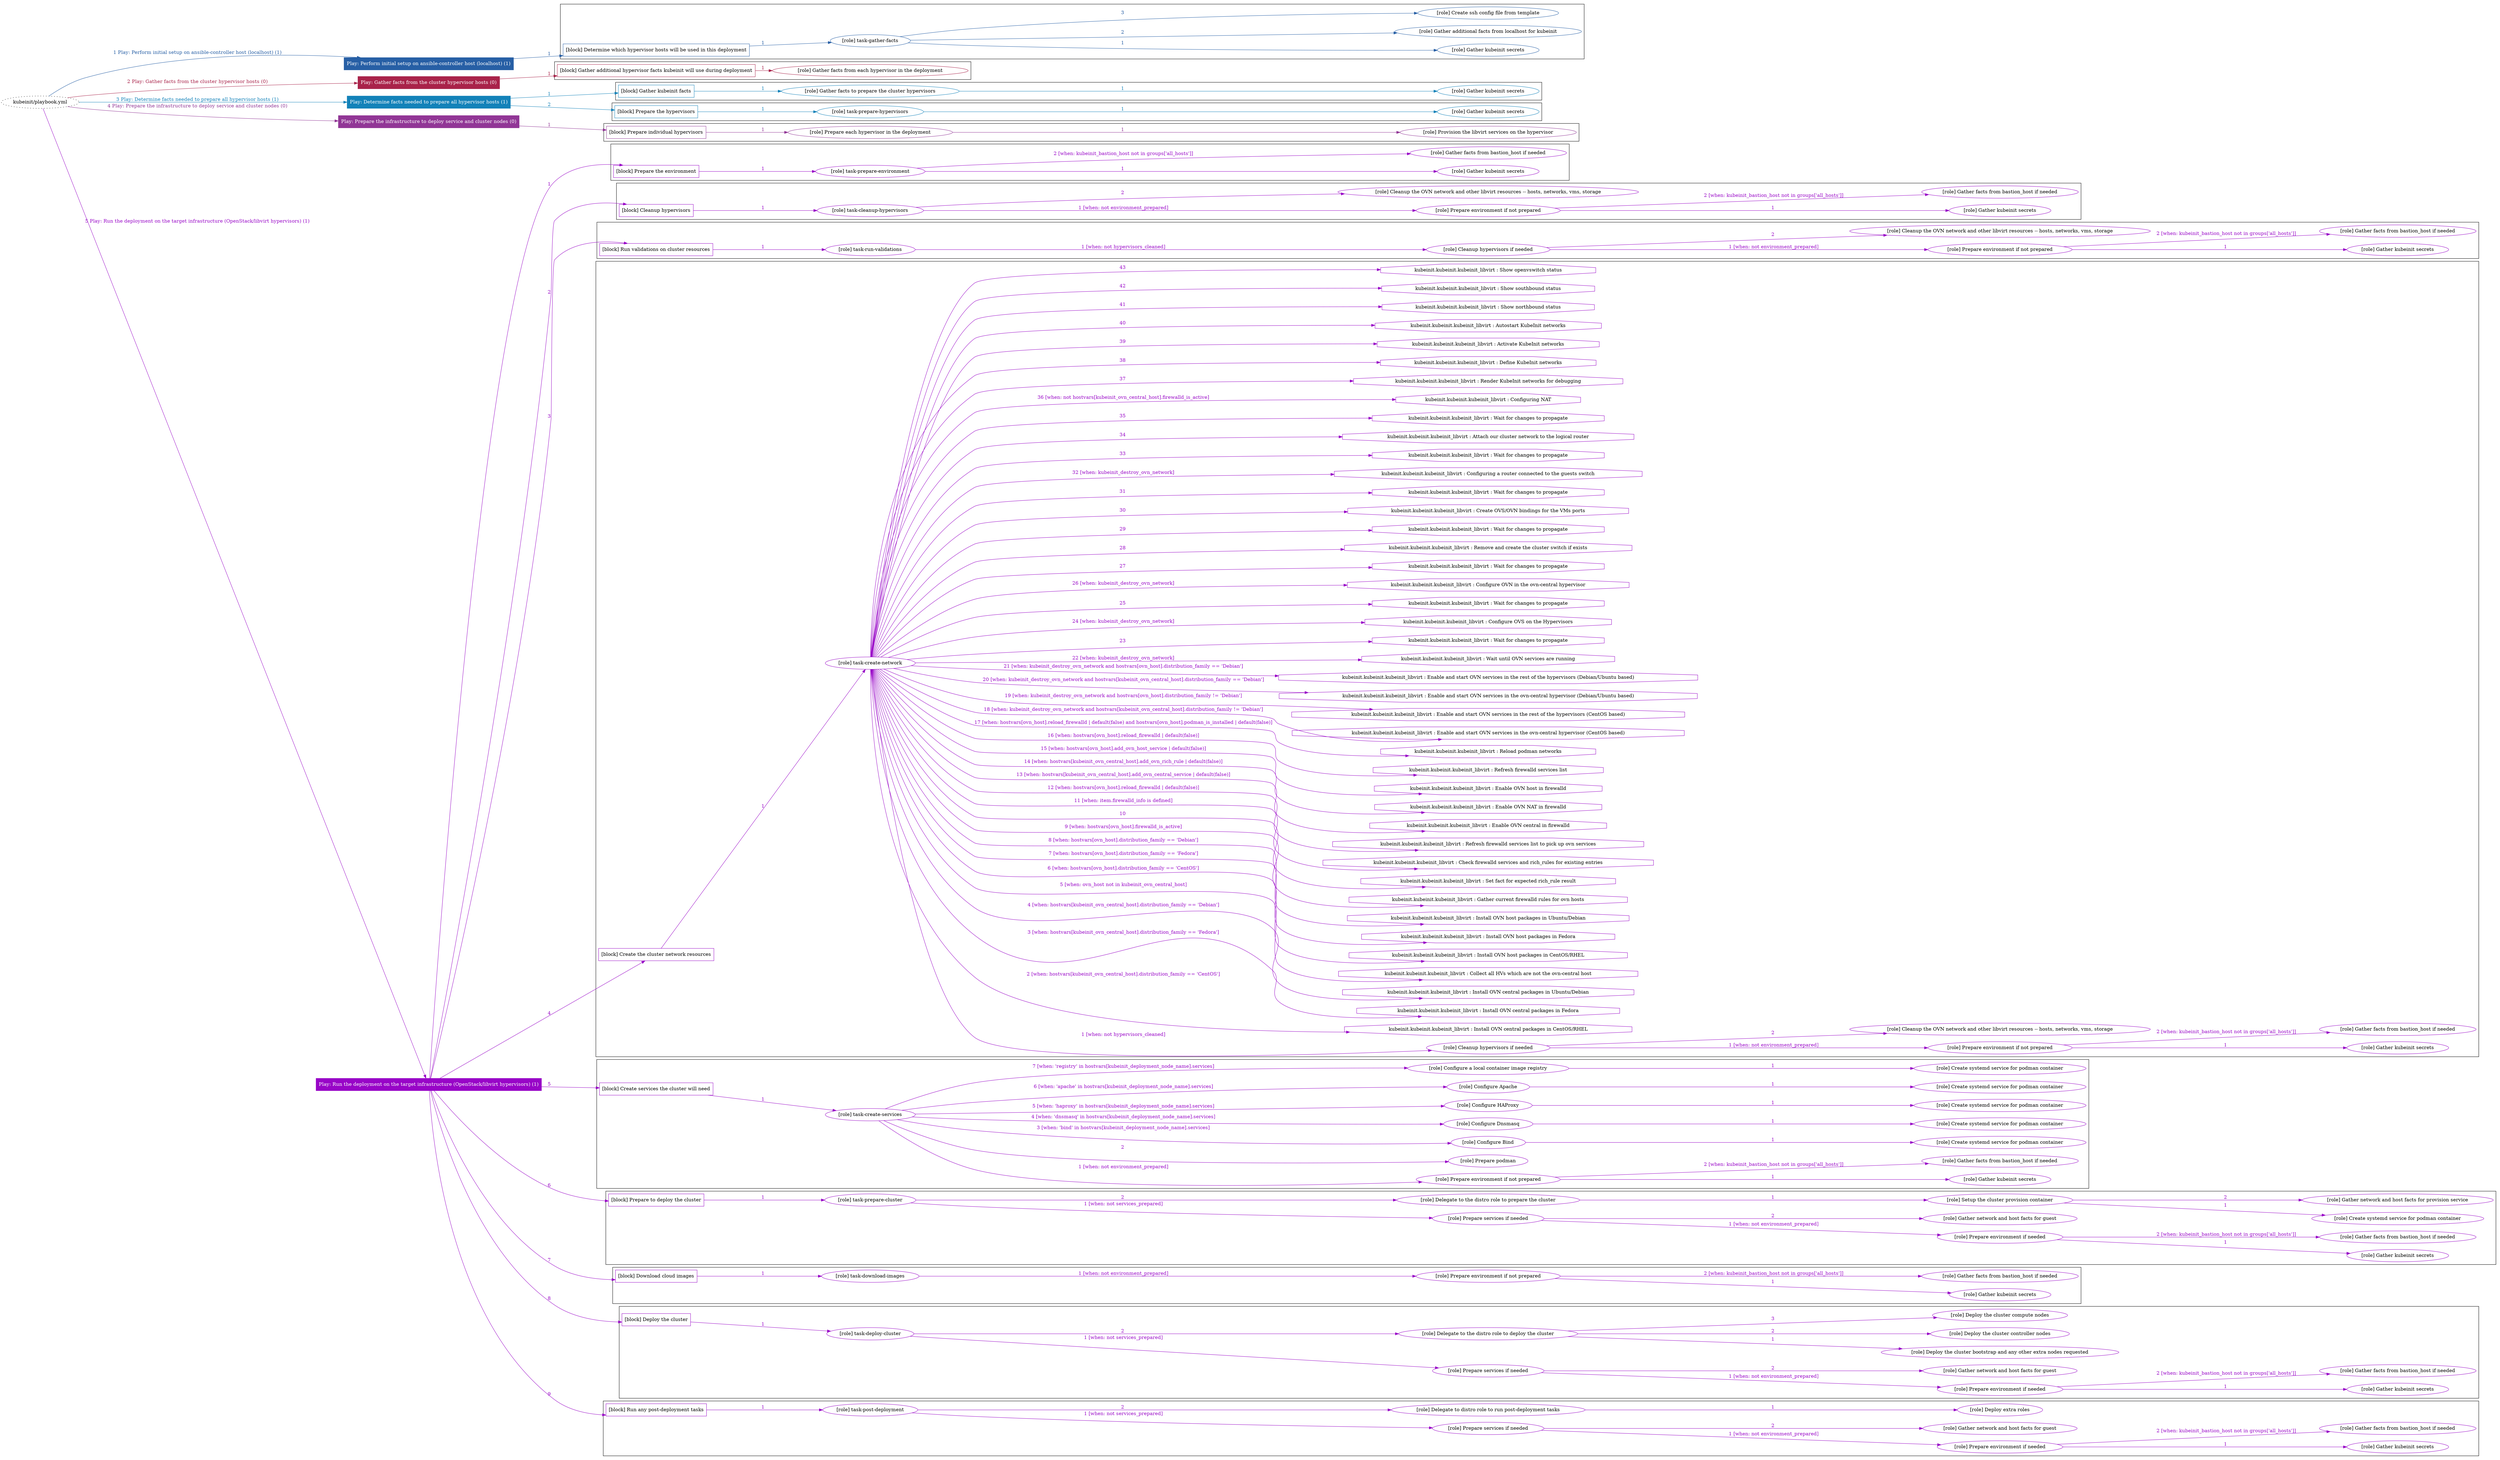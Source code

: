 digraph {
	graph [concentrate=true ordering=in rankdir=LR ratio=fill]
	edge [esep=5 sep=10]
	"kubeinit/playbook.yml" [URL="/home/runner/work/kubeinit/kubeinit/kubeinit/playbook.yml" id=playbook_40115213 style=dotted]
	"kubeinit/playbook.yml" -> play_75240184 [label="1 Play: Perform initial setup on ansible-controller host (localhost) (1)" color="#275fa5" fontcolor="#275fa5" id=edge_play_75240184 labeltooltip="1 Play: Perform initial setup on ansible-controller host (localhost) (1)" tooltip="1 Play: Perform initial setup on ansible-controller host (localhost) (1)"]
	subgraph "Play: Perform initial setup on ansible-controller host (localhost) (1)" {
		play_75240184 [label="Play: Perform initial setup on ansible-controller host (localhost) (1)" URL="/home/runner/work/kubeinit/kubeinit/kubeinit/playbook.yml" color="#275fa5" fontcolor="#ffffff" id=play_75240184 shape=box style=filled tooltip=localhost]
		play_75240184 -> block_ea023b5f [label=1 color="#275fa5" fontcolor="#275fa5" id=edge_block_ea023b5f labeltooltip=1 tooltip=1]
		subgraph cluster_block_ea023b5f {
			block_ea023b5f [label="[block] Determine which hypervisor hosts will be used in this deployment" URL="/home/runner/work/kubeinit/kubeinit/kubeinit/playbook.yml" color="#275fa5" id=block_ea023b5f labeltooltip="Determine which hypervisor hosts will be used in this deployment" shape=box tooltip="Determine which hypervisor hosts will be used in this deployment"]
			block_ea023b5f -> role_555c7aea [label="1 " color="#275fa5" fontcolor="#275fa5" id=edge_role_555c7aea labeltooltip="1 " tooltip="1 "]
			subgraph "task-gather-facts" {
				role_555c7aea [label="[role] task-gather-facts" URL="/home/runner/work/kubeinit/kubeinit/kubeinit/playbook.yml" color="#275fa5" id=role_555c7aea tooltip="task-gather-facts"]
				role_555c7aea -> role_9b476492 [label="1 " color="#275fa5" fontcolor="#275fa5" id=edge_role_9b476492 labeltooltip="1 " tooltip="1 "]
				subgraph "Gather kubeinit secrets" {
					role_9b476492 [label="[role] Gather kubeinit secrets" URL="/home/runner/.ansible/collections/ansible_collections/kubeinit/kubeinit/roles/kubeinit_prepare/tasks/build_hypervisors_group.yml" color="#275fa5" id=role_9b476492 tooltip="Gather kubeinit secrets"]
				}
				role_555c7aea -> role_dbcb9bc1 [label="2 " color="#275fa5" fontcolor="#275fa5" id=edge_role_dbcb9bc1 labeltooltip="2 " tooltip="2 "]
				subgraph "Gather additional facts from localhost for kubeinit" {
					role_dbcb9bc1 [label="[role] Gather additional facts from localhost for kubeinit" URL="/home/runner/.ansible/collections/ansible_collections/kubeinit/kubeinit/roles/kubeinit_prepare/tasks/build_hypervisors_group.yml" color="#275fa5" id=role_dbcb9bc1 tooltip="Gather additional facts from localhost for kubeinit"]
				}
				role_555c7aea -> role_4ff17886 [label="3 " color="#275fa5" fontcolor="#275fa5" id=edge_role_4ff17886 labeltooltip="3 " tooltip="3 "]
				subgraph "Create ssh config file from template" {
					role_4ff17886 [label="[role] Create ssh config file from template" URL="/home/runner/.ansible/collections/ansible_collections/kubeinit/kubeinit/roles/kubeinit_prepare/tasks/build_hypervisors_group.yml" color="#275fa5" id=role_4ff17886 tooltip="Create ssh config file from template"]
				}
			}
		}
	}
	"kubeinit/playbook.yml" -> play_e459a58f [label="2 Play: Gather facts from the cluster hypervisor hosts (0)" color="#a9234a" fontcolor="#a9234a" id=edge_play_e459a58f labeltooltip="2 Play: Gather facts from the cluster hypervisor hosts (0)" tooltip="2 Play: Gather facts from the cluster hypervisor hosts (0)"]
	subgraph "Play: Gather facts from the cluster hypervisor hosts (0)" {
		play_e459a58f [label="Play: Gather facts from the cluster hypervisor hosts (0)" URL="/home/runner/work/kubeinit/kubeinit/kubeinit/playbook.yml" color="#a9234a" fontcolor="#ffffff" id=play_e459a58f shape=box style=filled tooltip="Play: Gather facts from the cluster hypervisor hosts (0)"]
		play_e459a58f -> block_45ed3517 [label=1 color="#a9234a" fontcolor="#a9234a" id=edge_block_45ed3517 labeltooltip=1 tooltip=1]
		subgraph cluster_block_45ed3517 {
			block_45ed3517 [label="[block] Gather additional hypervisor facts kubeinit will use during deployment" URL="/home/runner/work/kubeinit/kubeinit/kubeinit/playbook.yml" color="#a9234a" id=block_45ed3517 labeltooltip="Gather additional hypervisor facts kubeinit will use during deployment" shape=box tooltip="Gather additional hypervisor facts kubeinit will use during deployment"]
			block_45ed3517 -> role_67c3e11a [label="1 " color="#a9234a" fontcolor="#a9234a" id=edge_role_67c3e11a labeltooltip="1 " tooltip="1 "]
			subgraph "Gather facts from each hypervisor in the deployment" {
				role_67c3e11a [label="[role] Gather facts from each hypervisor in the deployment" URL="/home/runner/work/kubeinit/kubeinit/kubeinit/playbook.yml" color="#a9234a" id=role_67c3e11a tooltip="Gather facts from each hypervisor in the deployment"]
			}
		}
	}
	"kubeinit/playbook.yml" -> play_4526c718 [label="3 Play: Determine facts needed to prepare all hypervisor hosts (1)" color="#1382b9" fontcolor="#1382b9" id=edge_play_4526c718 labeltooltip="3 Play: Determine facts needed to prepare all hypervisor hosts (1)" tooltip="3 Play: Determine facts needed to prepare all hypervisor hosts (1)"]
	subgraph "Play: Determine facts needed to prepare all hypervisor hosts (1)" {
		play_4526c718 [label="Play: Determine facts needed to prepare all hypervisor hosts (1)" URL="/home/runner/work/kubeinit/kubeinit/kubeinit/playbook.yml" color="#1382b9" fontcolor="#ffffff" id=play_4526c718 shape=box style=filled tooltip=localhost]
		play_4526c718 -> block_0da61b6c [label=1 color="#1382b9" fontcolor="#1382b9" id=edge_block_0da61b6c labeltooltip=1 tooltip=1]
		subgraph cluster_block_0da61b6c {
			block_0da61b6c [label="[block] Gather kubeinit facts" URL="/home/runner/work/kubeinit/kubeinit/kubeinit/playbook.yml" color="#1382b9" id=block_0da61b6c labeltooltip="Gather kubeinit facts" shape=box tooltip="Gather kubeinit facts"]
			block_0da61b6c -> role_772c5629 [label="1 " color="#1382b9" fontcolor="#1382b9" id=edge_role_772c5629 labeltooltip="1 " tooltip="1 "]
			subgraph "Gather facts to prepare the cluster hypervisors" {
				role_772c5629 [label="[role] Gather facts to prepare the cluster hypervisors" URL="/home/runner/work/kubeinit/kubeinit/kubeinit/playbook.yml" color="#1382b9" id=role_772c5629 tooltip="Gather facts to prepare the cluster hypervisors"]
				role_772c5629 -> role_50585668 [label="1 " color="#1382b9" fontcolor="#1382b9" id=edge_role_50585668 labeltooltip="1 " tooltip="1 "]
				subgraph "Gather kubeinit secrets" {
					role_50585668 [label="[role] Gather kubeinit secrets" URL="/home/runner/.ansible/collections/ansible_collections/kubeinit/kubeinit/roles/kubeinit_prepare/tasks/gather_kubeinit_facts.yml" color="#1382b9" id=role_50585668 tooltip="Gather kubeinit secrets"]
				}
			}
		}
		play_4526c718 -> block_24974ef9 [label=2 color="#1382b9" fontcolor="#1382b9" id=edge_block_24974ef9 labeltooltip=2 tooltip=2]
		subgraph cluster_block_24974ef9 {
			block_24974ef9 [label="[block] Prepare the hypervisors" URL="/home/runner/work/kubeinit/kubeinit/kubeinit/playbook.yml" color="#1382b9" id=block_24974ef9 labeltooltip="Prepare the hypervisors" shape=box tooltip="Prepare the hypervisors"]
			block_24974ef9 -> role_07be5a51 [label="1 " color="#1382b9" fontcolor="#1382b9" id=edge_role_07be5a51 labeltooltip="1 " tooltip="1 "]
			subgraph "task-prepare-hypervisors" {
				role_07be5a51 [label="[role] task-prepare-hypervisors" URL="/home/runner/work/kubeinit/kubeinit/kubeinit/playbook.yml" color="#1382b9" id=role_07be5a51 tooltip="task-prepare-hypervisors"]
				role_07be5a51 -> role_49bb7653 [label="1 " color="#1382b9" fontcolor="#1382b9" id=edge_role_49bb7653 labeltooltip="1 " tooltip="1 "]
				subgraph "Gather kubeinit secrets" {
					role_49bb7653 [label="[role] Gather kubeinit secrets" URL="/home/runner/.ansible/collections/ansible_collections/kubeinit/kubeinit/roles/kubeinit_prepare/tasks/gather_kubeinit_facts.yml" color="#1382b9" id=role_49bb7653 tooltip="Gather kubeinit secrets"]
				}
			}
		}
	}
	"kubeinit/playbook.yml" -> play_1a322899 [label="4 Play: Prepare the infrastructure to deploy service and cluster nodes (0)" color="#913696" fontcolor="#913696" id=edge_play_1a322899 labeltooltip="4 Play: Prepare the infrastructure to deploy service and cluster nodes (0)" tooltip="4 Play: Prepare the infrastructure to deploy service and cluster nodes (0)"]
	subgraph "Play: Prepare the infrastructure to deploy service and cluster nodes (0)" {
		play_1a322899 [label="Play: Prepare the infrastructure to deploy service and cluster nodes (0)" URL="/home/runner/work/kubeinit/kubeinit/kubeinit/playbook.yml" color="#913696" fontcolor="#ffffff" id=play_1a322899 shape=box style=filled tooltip="Play: Prepare the infrastructure to deploy service and cluster nodes (0)"]
		play_1a322899 -> block_fadb5735 [label=1 color="#913696" fontcolor="#913696" id=edge_block_fadb5735 labeltooltip=1 tooltip=1]
		subgraph cluster_block_fadb5735 {
			block_fadb5735 [label="[block] Prepare individual hypervisors" URL="/home/runner/work/kubeinit/kubeinit/kubeinit/playbook.yml" color="#913696" id=block_fadb5735 labeltooltip="Prepare individual hypervisors" shape=box tooltip="Prepare individual hypervisors"]
			block_fadb5735 -> role_81688c61 [label="1 " color="#913696" fontcolor="#913696" id=edge_role_81688c61 labeltooltip="1 " tooltip="1 "]
			subgraph "Prepare each hypervisor in the deployment" {
				role_81688c61 [label="[role] Prepare each hypervisor in the deployment" URL="/home/runner/work/kubeinit/kubeinit/kubeinit/playbook.yml" color="#913696" id=role_81688c61 tooltip="Prepare each hypervisor in the deployment"]
				role_81688c61 -> role_9e811ab5 [label="1 " color="#913696" fontcolor="#913696" id=edge_role_9e811ab5 labeltooltip="1 " tooltip="1 "]
				subgraph "Provision the libvirt services on the hypervisor" {
					role_9e811ab5 [label="[role] Provision the libvirt services on the hypervisor" URL="/home/runner/.ansible/collections/ansible_collections/kubeinit/kubeinit/roles/kubeinit_prepare/tasks/prepare_hypervisor.yml" color="#913696" id=role_9e811ab5 tooltip="Provision the libvirt services on the hypervisor"]
				}
			}
		}
	}
	"kubeinit/playbook.yml" -> play_aeb8038a [label="5 Play: Run the deployment on the target infrastructure (OpenStack/libvirt hypervisors) (1)" color="#9805c7" fontcolor="#9805c7" id=edge_play_aeb8038a labeltooltip="5 Play: Run the deployment on the target infrastructure (OpenStack/libvirt hypervisors) (1)" tooltip="5 Play: Run the deployment on the target infrastructure (OpenStack/libvirt hypervisors) (1)"]
	subgraph "Play: Run the deployment on the target infrastructure (OpenStack/libvirt hypervisors) (1)" {
		play_aeb8038a [label="Play: Run the deployment on the target infrastructure (OpenStack/libvirt hypervisors) (1)" URL="/home/runner/work/kubeinit/kubeinit/kubeinit/playbook.yml" color="#9805c7" fontcolor="#ffffff" id=play_aeb8038a shape=box style=filled tooltip=localhost]
		play_aeb8038a -> block_10c852be [label=1 color="#9805c7" fontcolor="#9805c7" id=edge_block_10c852be labeltooltip=1 tooltip=1]
		subgraph cluster_block_10c852be {
			block_10c852be [label="[block] Prepare the environment" URL="/home/runner/work/kubeinit/kubeinit/kubeinit/playbook.yml" color="#9805c7" id=block_10c852be labeltooltip="Prepare the environment" shape=box tooltip="Prepare the environment"]
			block_10c852be -> role_e8235aba [label="1 " color="#9805c7" fontcolor="#9805c7" id=edge_role_e8235aba labeltooltip="1 " tooltip="1 "]
			subgraph "task-prepare-environment" {
				role_e8235aba [label="[role] task-prepare-environment" URL="/home/runner/work/kubeinit/kubeinit/kubeinit/playbook.yml" color="#9805c7" id=role_e8235aba tooltip="task-prepare-environment"]
				role_e8235aba -> role_140ea341 [label="1 " color="#9805c7" fontcolor="#9805c7" id=edge_role_140ea341 labeltooltip="1 " tooltip="1 "]
				subgraph "Gather kubeinit secrets" {
					role_140ea341 [label="[role] Gather kubeinit secrets" URL="/home/runner/.ansible/collections/ansible_collections/kubeinit/kubeinit/roles/kubeinit_prepare/tasks/gather_kubeinit_facts.yml" color="#9805c7" id=role_140ea341 tooltip="Gather kubeinit secrets"]
				}
				role_e8235aba -> role_8b8f1e9d [label="2 [when: kubeinit_bastion_host not in groups['all_hosts']]" color="#9805c7" fontcolor="#9805c7" id=edge_role_8b8f1e9d labeltooltip="2 [when: kubeinit_bastion_host not in groups['all_hosts']]" tooltip="2 [when: kubeinit_bastion_host not in groups['all_hosts']]"]
				subgraph "Gather facts from bastion_host if needed" {
					role_8b8f1e9d [label="[role] Gather facts from bastion_host if needed" URL="/home/runner/.ansible/collections/ansible_collections/kubeinit/kubeinit/roles/kubeinit_prepare/tasks/main.yml" color="#9805c7" id=role_8b8f1e9d tooltip="Gather facts from bastion_host if needed"]
				}
			}
		}
		play_aeb8038a -> block_5e2dc270 [label=2 color="#9805c7" fontcolor="#9805c7" id=edge_block_5e2dc270 labeltooltip=2 tooltip=2]
		subgraph cluster_block_5e2dc270 {
			block_5e2dc270 [label="[block] Cleanup hypervisors" URL="/home/runner/work/kubeinit/kubeinit/kubeinit/playbook.yml" color="#9805c7" id=block_5e2dc270 labeltooltip="Cleanup hypervisors" shape=box tooltip="Cleanup hypervisors"]
			block_5e2dc270 -> role_79c537cf [label="1 " color="#9805c7" fontcolor="#9805c7" id=edge_role_79c537cf labeltooltip="1 " tooltip="1 "]
			subgraph "task-cleanup-hypervisors" {
				role_79c537cf [label="[role] task-cleanup-hypervisors" URL="/home/runner/work/kubeinit/kubeinit/kubeinit/playbook.yml" color="#9805c7" id=role_79c537cf tooltip="task-cleanup-hypervisors"]
				role_79c537cf -> role_bf7d223c [label="1 [when: not environment_prepared]" color="#9805c7" fontcolor="#9805c7" id=edge_role_bf7d223c labeltooltip="1 [when: not environment_prepared]" tooltip="1 [when: not environment_prepared]"]
				subgraph "Prepare environment if not prepared" {
					role_bf7d223c [label="[role] Prepare environment if not prepared" URL="/home/runner/.ansible/collections/ansible_collections/kubeinit/kubeinit/roles/kubeinit_libvirt/tasks/cleanup_hypervisors.yml" color="#9805c7" id=role_bf7d223c tooltip="Prepare environment if not prepared"]
					role_bf7d223c -> role_aa20d451 [label="1 " color="#9805c7" fontcolor="#9805c7" id=edge_role_aa20d451 labeltooltip="1 " tooltip="1 "]
					subgraph "Gather kubeinit secrets" {
						role_aa20d451 [label="[role] Gather kubeinit secrets" URL="/home/runner/.ansible/collections/ansible_collections/kubeinit/kubeinit/roles/kubeinit_prepare/tasks/gather_kubeinit_facts.yml" color="#9805c7" id=role_aa20d451 tooltip="Gather kubeinit secrets"]
					}
					role_bf7d223c -> role_f10e818d [label="2 [when: kubeinit_bastion_host not in groups['all_hosts']]" color="#9805c7" fontcolor="#9805c7" id=edge_role_f10e818d labeltooltip="2 [when: kubeinit_bastion_host not in groups['all_hosts']]" tooltip="2 [when: kubeinit_bastion_host not in groups['all_hosts']]"]
					subgraph "Gather facts from bastion_host if needed" {
						role_f10e818d [label="[role] Gather facts from bastion_host if needed" URL="/home/runner/.ansible/collections/ansible_collections/kubeinit/kubeinit/roles/kubeinit_prepare/tasks/main.yml" color="#9805c7" id=role_f10e818d tooltip="Gather facts from bastion_host if needed"]
					}
				}
				role_79c537cf -> role_13665f8d [label="2 " color="#9805c7" fontcolor="#9805c7" id=edge_role_13665f8d labeltooltip="2 " tooltip="2 "]
				subgraph "Cleanup the OVN network and other libvirt resources -- hosts, networks, vms, storage" {
					role_13665f8d [label="[role] Cleanup the OVN network and other libvirt resources -- hosts, networks, vms, storage" URL="/home/runner/.ansible/collections/ansible_collections/kubeinit/kubeinit/roles/kubeinit_libvirt/tasks/cleanup_hypervisors.yml" color="#9805c7" id=role_13665f8d tooltip="Cleanup the OVN network and other libvirt resources -- hosts, networks, vms, storage"]
				}
			}
		}
		play_aeb8038a -> block_c1ff0ac0 [label=3 color="#9805c7" fontcolor="#9805c7" id=edge_block_c1ff0ac0 labeltooltip=3 tooltip=3]
		subgraph cluster_block_c1ff0ac0 {
			block_c1ff0ac0 [label="[block] Run validations on cluster resources" URL="/home/runner/work/kubeinit/kubeinit/kubeinit/playbook.yml" color="#9805c7" id=block_c1ff0ac0 labeltooltip="Run validations on cluster resources" shape=box tooltip="Run validations on cluster resources"]
			block_c1ff0ac0 -> role_174761d0 [label="1 " color="#9805c7" fontcolor="#9805c7" id=edge_role_174761d0 labeltooltip="1 " tooltip="1 "]
			subgraph "task-run-validations" {
				role_174761d0 [label="[role] task-run-validations" URL="/home/runner/work/kubeinit/kubeinit/kubeinit/playbook.yml" color="#9805c7" id=role_174761d0 tooltip="task-run-validations"]
				role_174761d0 -> role_ef9505d2 [label="1 [when: not hypervisors_cleaned]" color="#9805c7" fontcolor="#9805c7" id=edge_role_ef9505d2 labeltooltip="1 [when: not hypervisors_cleaned]" tooltip="1 [when: not hypervisors_cleaned]"]
				subgraph "Cleanup hypervisors if needed" {
					role_ef9505d2 [label="[role] Cleanup hypervisors if needed" URL="/home/runner/.ansible/collections/ansible_collections/kubeinit/kubeinit/roles/kubeinit_validations/tasks/main.yml" color="#9805c7" id=role_ef9505d2 tooltip="Cleanup hypervisors if needed"]
					role_ef9505d2 -> role_2b2a2e89 [label="1 [when: not environment_prepared]" color="#9805c7" fontcolor="#9805c7" id=edge_role_2b2a2e89 labeltooltip="1 [when: not environment_prepared]" tooltip="1 [when: not environment_prepared]"]
					subgraph "Prepare environment if not prepared" {
						role_2b2a2e89 [label="[role] Prepare environment if not prepared" URL="/home/runner/.ansible/collections/ansible_collections/kubeinit/kubeinit/roles/kubeinit_libvirt/tasks/cleanup_hypervisors.yml" color="#9805c7" id=role_2b2a2e89 tooltip="Prepare environment if not prepared"]
						role_2b2a2e89 -> role_13e67102 [label="1 " color="#9805c7" fontcolor="#9805c7" id=edge_role_13e67102 labeltooltip="1 " tooltip="1 "]
						subgraph "Gather kubeinit secrets" {
							role_13e67102 [label="[role] Gather kubeinit secrets" URL="/home/runner/.ansible/collections/ansible_collections/kubeinit/kubeinit/roles/kubeinit_prepare/tasks/gather_kubeinit_facts.yml" color="#9805c7" id=role_13e67102 tooltip="Gather kubeinit secrets"]
						}
						role_2b2a2e89 -> role_b099b6ff [label="2 [when: kubeinit_bastion_host not in groups['all_hosts']]" color="#9805c7" fontcolor="#9805c7" id=edge_role_b099b6ff labeltooltip="2 [when: kubeinit_bastion_host not in groups['all_hosts']]" tooltip="2 [when: kubeinit_bastion_host not in groups['all_hosts']]"]
						subgraph "Gather facts from bastion_host if needed" {
							role_b099b6ff [label="[role] Gather facts from bastion_host if needed" URL="/home/runner/.ansible/collections/ansible_collections/kubeinit/kubeinit/roles/kubeinit_prepare/tasks/main.yml" color="#9805c7" id=role_b099b6ff tooltip="Gather facts from bastion_host if needed"]
						}
					}
					role_ef9505d2 -> role_9d994d5c [label="2 " color="#9805c7" fontcolor="#9805c7" id=edge_role_9d994d5c labeltooltip="2 " tooltip="2 "]
					subgraph "Cleanup the OVN network and other libvirt resources -- hosts, networks, vms, storage" {
						role_9d994d5c [label="[role] Cleanup the OVN network and other libvirt resources -- hosts, networks, vms, storage" URL="/home/runner/.ansible/collections/ansible_collections/kubeinit/kubeinit/roles/kubeinit_libvirt/tasks/cleanup_hypervisors.yml" color="#9805c7" id=role_9d994d5c tooltip="Cleanup the OVN network and other libvirt resources -- hosts, networks, vms, storage"]
					}
				}
			}
		}
		play_aeb8038a -> block_8181e9a9 [label=4 color="#9805c7" fontcolor="#9805c7" id=edge_block_8181e9a9 labeltooltip=4 tooltip=4]
		subgraph cluster_block_8181e9a9 {
			block_8181e9a9 [label="[block] Create the cluster network resources" URL="/home/runner/work/kubeinit/kubeinit/kubeinit/playbook.yml" color="#9805c7" id=block_8181e9a9 labeltooltip="Create the cluster network resources" shape=box tooltip="Create the cluster network resources"]
			block_8181e9a9 -> role_016432a4 [label="1 " color="#9805c7" fontcolor="#9805c7" id=edge_role_016432a4 labeltooltip="1 " tooltip="1 "]
			subgraph "task-create-network" {
				role_016432a4 [label="[role] task-create-network" URL="/home/runner/work/kubeinit/kubeinit/kubeinit/playbook.yml" color="#9805c7" id=role_016432a4 tooltip="task-create-network"]
				role_016432a4 -> role_8e5ba248 [label="1 [when: not hypervisors_cleaned]" color="#9805c7" fontcolor="#9805c7" id=edge_role_8e5ba248 labeltooltip="1 [when: not hypervisors_cleaned]" tooltip="1 [when: not hypervisors_cleaned]"]
				subgraph "Cleanup hypervisors if needed" {
					role_8e5ba248 [label="[role] Cleanup hypervisors if needed" URL="/home/runner/.ansible/collections/ansible_collections/kubeinit/kubeinit/roles/kubeinit_libvirt/tasks/create_network.yml" color="#9805c7" id=role_8e5ba248 tooltip="Cleanup hypervisors if needed"]
					role_8e5ba248 -> role_6b749c18 [label="1 [when: not environment_prepared]" color="#9805c7" fontcolor="#9805c7" id=edge_role_6b749c18 labeltooltip="1 [when: not environment_prepared]" tooltip="1 [when: not environment_prepared]"]
					subgraph "Prepare environment if not prepared" {
						role_6b749c18 [label="[role] Prepare environment if not prepared" URL="/home/runner/.ansible/collections/ansible_collections/kubeinit/kubeinit/roles/kubeinit_libvirt/tasks/cleanup_hypervisors.yml" color="#9805c7" id=role_6b749c18 tooltip="Prepare environment if not prepared"]
						role_6b749c18 -> role_c7be5021 [label="1 " color="#9805c7" fontcolor="#9805c7" id=edge_role_c7be5021 labeltooltip="1 " tooltip="1 "]
						subgraph "Gather kubeinit secrets" {
							role_c7be5021 [label="[role] Gather kubeinit secrets" URL="/home/runner/.ansible/collections/ansible_collections/kubeinit/kubeinit/roles/kubeinit_prepare/tasks/gather_kubeinit_facts.yml" color="#9805c7" id=role_c7be5021 tooltip="Gather kubeinit secrets"]
						}
						role_6b749c18 -> role_520ebe5c [label="2 [when: kubeinit_bastion_host not in groups['all_hosts']]" color="#9805c7" fontcolor="#9805c7" id=edge_role_520ebe5c labeltooltip="2 [when: kubeinit_bastion_host not in groups['all_hosts']]" tooltip="2 [when: kubeinit_bastion_host not in groups['all_hosts']]"]
						subgraph "Gather facts from bastion_host if needed" {
							role_520ebe5c [label="[role] Gather facts from bastion_host if needed" URL="/home/runner/.ansible/collections/ansible_collections/kubeinit/kubeinit/roles/kubeinit_prepare/tasks/main.yml" color="#9805c7" id=role_520ebe5c tooltip="Gather facts from bastion_host if needed"]
						}
					}
					role_8e5ba248 -> role_2e97a47b [label="2 " color="#9805c7" fontcolor="#9805c7" id=edge_role_2e97a47b labeltooltip="2 " tooltip="2 "]
					subgraph "Cleanup the OVN network and other libvirt resources -- hosts, networks, vms, storage" {
						role_2e97a47b [label="[role] Cleanup the OVN network and other libvirt resources -- hosts, networks, vms, storage" URL="/home/runner/.ansible/collections/ansible_collections/kubeinit/kubeinit/roles/kubeinit_libvirt/tasks/cleanup_hypervisors.yml" color="#9805c7" id=role_2e97a47b tooltip="Cleanup the OVN network and other libvirt resources -- hosts, networks, vms, storage"]
					}
				}
				task_38e78838 [label="kubeinit.kubeinit.kubeinit_libvirt : Install OVN central packages in CentOS/RHEL" URL="/home/runner/.ansible/collections/ansible_collections/kubeinit/kubeinit/roles/kubeinit_libvirt/tasks/create_network.yml" color="#9805c7" id=task_38e78838 shape=octagon tooltip="kubeinit.kubeinit.kubeinit_libvirt : Install OVN central packages in CentOS/RHEL"]
				role_016432a4 -> task_38e78838 [label="2 [when: hostvars[kubeinit_ovn_central_host].distribution_family == 'CentOS']" color="#9805c7" fontcolor="#9805c7" id=edge_task_38e78838 labeltooltip="2 [when: hostvars[kubeinit_ovn_central_host].distribution_family == 'CentOS']" tooltip="2 [when: hostvars[kubeinit_ovn_central_host].distribution_family == 'CentOS']"]
				task_f8e55b3e [label="kubeinit.kubeinit.kubeinit_libvirt : Install OVN central packages in Fedora" URL="/home/runner/.ansible/collections/ansible_collections/kubeinit/kubeinit/roles/kubeinit_libvirt/tasks/create_network.yml" color="#9805c7" id=task_f8e55b3e shape=octagon tooltip="kubeinit.kubeinit.kubeinit_libvirt : Install OVN central packages in Fedora"]
				role_016432a4 -> task_f8e55b3e [label="3 [when: hostvars[kubeinit_ovn_central_host].distribution_family == 'Fedora']" color="#9805c7" fontcolor="#9805c7" id=edge_task_f8e55b3e labeltooltip="3 [when: hostvars[kubeinit_ovn_central_host].distribution_family == 'Fedora']" tooltip="3 [when: hostvars[kubeinit_ovn_central_host].distribution_family == 'Fedora']"]
				task_74a9072e [label="kubeinit.kubeinit.kubeinit_libvirt : Install OVN central packages in Ubuntu/Debian" URL="/home/runner/.ansible/collections/ansible_collections/kubeinit/kubeinit/roles/kubeinit_libvirt/tasks/create_network.yml" color="#9805c7" id=task_74a9072e shape=octagon tooltip="kubeinit.kubeinit.kubeinit_libvirt : Install OVN central packages in Ubuntu/Debian"]
				role_016432a4 -> task_74a9072e [label="4 [when: hostvars[kubeinit_ovn_central_host].distribution_family == 'Debian']" color="#9805c7" fontcolor="#9805c7" id=edge_task_74a9072e labeltooltip="4 [when: hostvars[kubeinit_ovn_central_host].distribution_family == 'Debian']" tooltip="4 [when: hostvars[kubeinit_ovn_central_host].distribution_family == 'Debian']"]
				task_b95d7172 [label="kubeinit.kubeinit.kubeinit_libvirt : Collect all HVs which are not the ovn-central host" URL="/home/runner/.ansible/collections/ansible_collections/kubeinit/kubeinit/roles/kubeinit_libvirt/tasks/create_network.yml" color="#9805c7" id=task_b95d7172 shape=octagon tooltip="kubeinit.kubeinit.kubeinit_libvirt : Collect all HVs which are not the ovn-central host"]
				role_016432a4 -> task_b95d7172 [label="5 [when: ovn_host not in kubeinit_ovn_central_host]" color="#9805c7" fontcolor="#9805c7" id=edge_task_b95d7172 labeltooltip="5 [when: ovn_host not in kubeinit_ovn_central_host]" tooltip="5 [when: ovn_host not in kubeinit_ovn_central_host]"]
				task_95574b87 [label="kubeinit.kubeinit.kubeinit_libvirt : Install OVN host packages in CentOS/RHEL" URL="/home/runner/.ansible/collections/ansible_collections/kubeinit/kubeinit/roles/kubeinit_libvirt/tasks/create_network.yml" color="#9805c7" id=task_95574b87 shape=octagon tooltip="kubeinit.kubeinit.kubeinit_libvirt : Install OVN host packages in CentOS/RHEL"]
				role_016432a4 -> task_95574b87 [label="6 [when: hostvars[ovn_host].distribution_family == 'CentOS']" color="#9805c7" fontcolor="#9805c7" id=edge_task_95574b87 labeltooltip="6 [when: hostvars[ovn_host].distribution_family == 'CentOS']" tooltip="6 [when: hostvars[ovn_host].distribution_family == 'CentOS']"]
				task_0bb6442f [label="kubeinit.kubeinit.kubeinit_libvirt : Install OVN host packages in Fedora" URL="/home/runner/.ansible/collections/ansible_collections/kubeinit/kubeinit/roles/kubeinit_libvirt/tasks/create_network.yml" color="#9805c7" id=task_0bb6442f shape=octagon tooltip="kubeinit.kubeinit.kubeinit_libvirt : Install OVN host packages in Fedora"]
				role_016432a4 -> task_0bb6442f [label="7 [when: hostvars[ovn_host].distribution_family == 'Fedora']" color="#9805c7" fontcolor="#9805c7" id=edge_task_0bb6442f labeltooltip="7 [when: hostvars[ovn_host].distribution_family == 'Fedora']" tooltip="7 [when: hostvars[ovn_host].distribution_family == 'Fedora']"]
				task_71979027 [label="kubeinit.kubeinit.kubeinit_libvirt : Install OVN host packages in Ubuntu/Debian" URL="/home/runner/.ansible/collections/ansible_collections/kubeinit/kubeinit/roles/kubeinit_libvirt/tasks/create_network.yml" color="#9805c7" id=task_71979027 shape=octagon tooltip="kubeinit.kubeinit.kubeinit_libvirt : Install OVN host packages in Ubuntu/Debian"]
				role_016432a4 -> task_71979027 [label="8 [when: hostvars[ovn_host].distribution_family == 'Debian']" color="#9805c7" fontcolor="#9805c7" id=edge_task_71979027 labeltooltip="8 [when: hostvars[ovn_host].distribution_family == 'Debian']" tooltip="8 [when: hostvars[ovn_host].distribution_family == 'Debian']"]
				task_cb597c88 [label="kubeinit.kubeinit.kubeinit_libvirt : Gather current firewalld rules for ovn hosts" URL="/home/runner/.ansible/collections/ansible_collections/kubeinit/kubeinit/roles/kubeinit_libvirt/tasks/create_network.yml" color="#9805c7" id=task_cb597c88 shape=octagon tooltip="kubeinit.kubeinit.kubeinit_libvirt : Gather current firewalld rules for ovn hosts"]
				role_016432a4 -> task_cb597c88 [label="9 [when: hostvars[ovn_host].firewalld_is_active]" color="#9805c7" fontcolor="#9805c7" id=edge_task_cb597c88 labeltooltip="9 [when: hostvars[ovn_host].firewalld_is_active]" tooltip="9 [when: hostvars[ovn_host].firewalld_is_active]"]
				task_2d8f21ad [label="kubeinit.kubeinit.kubeinit_libvirt : Set fact for expected rich_rule result" URL="/home/runner/.ansible/collections/ansible_collections/kubeinit/kubeinit/roles/kubeinit_libvirt/tasks/create_network.yml" color="#9805c7" id=task_2d8f21ad shape=octagon tooltip="kubeinit.kubeinit.kubeinit_libvirt : Set fact for expected rich_rule result"]
				role_016432a4 -> task_2d8f21ad [label="10 " color="#9805c7" fontcolor="#9805c7" id=edge_task_2d8f21ad labeltooltip="10 " tooltip="10 "]
				task_6af0f8f5 [label="kubeinit.kubeinit.kubeinit_libvirt : Check firewalld services and rich_rules for existing entries" URL="/home/runner/.ansible/collections/ansible_collections/kubeinit/kubeinit/roles/kubeinit_libvirt/tasks/create_network.yml" color="#9805c7" id=task_6af0f8f5 shape=octagon tooltip="kubeinit.kubeinit.kubeinit_libvirt : Check firewalld services and rich_rules for existing entries"]
				role_016432a4 -> task_6af0f8f5 [label="11 [when: item.firewalld_info is defined]" color="#9805c7" fontcolor="#9805c7" id=edge_task_6af0f8f5 labeltooltip="11 [when: item.firewalld_info is defined]" tooltip="11 [when: item.firewalld_info is defined]"]
				task_674f5ce4 [label="kubeinit.kubeinit.kubeinit_libvirt : Refresh firewalld services list to pick up ovn services" URL="/home/runner/.ansible/collections/ansible_collections/kubeinit/kubeinit/roles/kubeinit_libvirt/tasks/create_network.yml" color="#9805c7" id=task_674f5ce4 shape=octagon tooltip="kubeinit.kubeinit.kubeinit_libvirt : Refresh firewalld services list to pick up ovn services"]
				role_016432a4 -> task_674f5ce4 [label="12 [when: hostvars[ovn_host].reload_firewalld | default(false)]" color="#9805c7" fontcolor="#9805c7" id=edge_task_674f5ce4 labeltooltip="12 [when: hostvars[ovn_host].reload_firewalld | default(false)]" tooltip="12 [when: hostvars[ovn_host].reload_firewalld | default(false)]"]
				task_8aefbe30 [label="kubeinit.kubeinit.kubeinit_libvirt : Enable OVN central in firewalld" URL="/home/runner/.ansible/collections/ansible_collections/kubeinit/kubeinit/roles/kubeinit_libvirt/tasks/create_network.yml" color="#9805c7" id=task_8aefbe30 shape=octagon tooltip="kubeinit.kubeinit.kubeinit_libvirt : Enable OVN central in firewalld"]
				role_016432a4 -> task_8aefbe30 [label="13 [when: hostvars[kubeinit_ovn_central_host].add_ovn_central_service | default(false)]" color="#9805c7" fontcolor="#9805c7" id=edge_task_8aefbe30 labeltooltip="13 [when: hostvars[kubeinit_ovn_central_host].add_ovn_central_service | default(false)]" tooltip="13 [when: hostvars[kubeinit_ovn_central_host].add_ovn_central_service | default(false)]"]
				task_629a38fb [label="kubeinit.kubeinit.kubeinit_libvirt : Enable OVN NAT in firewalld" URL="/home/runner/.ansible/collections/ansible_collections/kubeinit/kubeinit/roles/kubeinit_libvirt/tasks/create_network.yml" color="#9805c7" id=task_629a38fb shape=octagon tooltip="kubeinit.kubeinit.kubeinit_libvirt : Enable OVN NAT in firewalld"]
				role_016432a4 -> task_629a38fb [label="14 [when: hostvars[kubeinit_ovn_central_host].add_ovn_rich_rule | default(false)]" color="#9805c7" fontcolor="#9805c7" id=edge_task_629a38fb labeltooltip="14 [when: hostvars[kubeinit_ovn_central_host].add_ovn_rich_rule | default(false)]" tooltip="14 [when: hostvars[kubeinit_ovn_central_host].add_ovn_rich_rule | default(false)]"]
				task_cf55df5f [label="kubeinit.kubeinit.kubeinit_libvirt : Enable OVN host in firewalld" URL="/home/runner/.ansible/collections/ansible_collections/kubeinit/kubeinit/roles/kubeinit_libvirt/tasks/create_network.yml" color="#9805c7" id=task_cf55df5f shape=octagon tooltip="kubeinit.kubeinit.kubeinit_libvirt : Enable OVN host in firewalld"]
				role_016432a4 -> task_cf55df5f [label="15 [when: hostvars[ovn_host].add_ovn_host_service | default(false)]" color="#9805c7" fontcolor="#9805c7" id=edge_task_cf55df5f labeltooltip="15 [when: hostvars[ovn_host].add_ovn_host_service | default(false)]" tooltip="15 [when: hostvars[ovn_host].add_ovn_host_service | default(false)]"]
				task_c02f4684 [label="kubeinit.kubeinit.kubeinit_libvirt : Refresh firewalld services list" URL="/home/runner/.ansible/collections/ansible_collections/kubeinit/kubeinit/roles/kubeinit_libvirt/tasks/create_network.yml" color="#9805c7" id=task_c02f4684 shape=octagon tooltip="kubeinit.kubeinit.kubeinit_libvirt : Refresh firewalld services list"]
				role_016432a4 -> task_c02f4684 [label="16 [when: hostvars[ovn_host].reload_firewalld | default(false)]" color="#9805c7" fontcolor="#9805c7" id=edge_task_c02f4684 labeltooltip="16 [when: hostvars[ovn_host].reload_firewalld | default(false)]" tooltip="16 [when: hostvars[ovn_host].reload_firewalld | default(false)]"]
				task_3765f915 [label="kubeinit.kubeinit.kubeinit_libvirt : Reload podman networks" URL="/home/runner/.ansible/collections/ansible_collections/kubeinit/kubeinit/roles/kubeinit_libvirt/tasks/create_network.yml" color="#9805c7" id=task_3765f915 shape=octagon tooltip="kubeinit.kubeinit.kubeinit_libvirt : Reload podman networks"]
				role_016432a4 -> task_3765f915 [label="17 [when: hostvars[ovn_host].reload_firewalld | default(false) and hostvars[ovn_host].podman_is_installed | default(false)]" color="#9805c7" fontcolor="#9805c7" id=edge_task_3765f915 labeltooltip="17 [when: hostvars[ovn_host].reload_firewalld | default(false) and hostvars[ovn_host].podman_is_installed | default(false)]" tooltip="17 [when: hostvars[ovn_host].reload_firewalld | default(false) and hostvars[ovn_host].podman_is_installed | default(false)]"]
				task_fffb7ed6 [label="kubeinit.kubeinit.kubeinit_libvirt : Enable and start OVN services in the ovn-central hypervisor (CentOS based)" URL="/home/runner/.ansible/collections/ansible_collections/kubeinit/kubeinit/roles/kubeinit_libvirt/tasks/create_network.yml" color="#9805c7" id=task_fffb7ed6 shape=octagon tooltip="kubeinit.kubeinit.kubeinit_libvirt : Enable and start OVN services in the ovn-central hypervisor (CentOS based)"]
				role_016432a4 -> task_fffb7ed6 [label="18 [when: kubeinit_destroy_ovn_network and hostvars[kubeinit_ovn_central_host].distribution_family != 'Debian']" color="#9805c7" fontcolor="#9805c7" id=edge_task_fffb7ed6 labeltooltip="18 [when: kubeinit_destroy_ovn_network and hostvars[kubeinit_ovn_central_host].distribution_family != 'Debian']" tooltip="18 [when: kubeinit_destroy_ovn_network and hostvars[kubeinit_ovn_central_host].distribution_family != 'Debian']"]
				task_1f71e8c7 [label="kubeinit.kubeinit.kubeinit_libvirt : Enable and start OVN services in the rest of the hypervisors (CentOS based)" URL="/home/runner/.ansible/collections/ansible_collections/kubeinit/kubeinit/roles/kubeinit_libvirt/tasks/create_network.yml" color="#9805c7" id=task_1f71e8c7 shape=octagon tooltip="kubeinit.kubeinit.kubeinit_libvirt : Enable and start OVN services in the rest of the hypervisors (CentOS based)"]
				role_016432a4 -> task_1f71e8c7 [label="19 [when: kubeinit_destroy_ovn_network and hostvars[ovn_host].distribution_family != 'Debian']" color="#9805c7" fontcolor="#9805c7" id=edge_task_1f71e8c7 labeltooltip="19 [when: kubeinit_destroy_ovn_network and hostvars[ovn_host].distribution_family != 'Debian']" tooltip="19 [when: kubeinit_destroy_ovn_network and hostvars[ovn_host].distribution_family != 'Debian']"]
				task_24bd7ad5 [label="kubeinit.kubeinit.kubeinit_libvirt : Enable and start OVN services in the ovn-central hypervisor (Debian/Ubuntu based)" URL="/home/runner/.ansible/collections/ansible_collections/kubeinit/kubeinit/roles/kubeinit_libvirt/tasks/create_network.yml" color="#9805c7" id=task_24bd7ad5 shape=octagon tooltip="kubeinit.kubeinit.kubeinit_libvirt : Enable and start OVN services in the ovn-central hypervisor (Debian/Ubuntu based)"]
				role_016432a4 -> task_24bd7ad5 [label="20 [when: kubeinit_destroy_ovn_network and hostvars[kubeinit_ovn_central_host].distribution_family == 'Debian']" color="#9805c7" fontcolor="#9805c7" id=edge_task_24bd7ad5 labeltooltip="20 [when: kubeinit_destroy_ovn_network and hostvars[kubeinit_ovn_central_host].distribution_family == 'Debian']" tooltip="20 [when: kubeinit_destroy_ovn_network and hostvars[kubeinit_ovn_central_host].distribution_family == 'Debian']"]
				task_7cb950a0 [label="kubeinit.kubeinit.kubeinit_libvirt : Enable and start OVN services in the rest of the hypervisors (Debian/Ubuntu based)" URL="/home/runner/.ansible/collections/ansible_collections/kubeinit/kubeinit/roles/kubeinit_libvirt/tasks/create_network.yml" color="#9805c7" id=task_7cb950a0 shape=octagon tooltip="kubeinit.kubeinit.kubeinit_libvirt : Enable and start OVN services in the rest of the hypervisors (Debian/Ubuntu based)"]
				role_016432a4 -> task_7cb950a0 [label="21 [when: kubeinit_destroy_ovn_network and hostvars[ovn_host].distribution_family == 'Debian']" color="#9805c7" fontcolor="#9805c7" id=edge_task_7cb950a0 labeltooltip="21 [when: kubeinit_destroy_ovn_network and hostvars[ovn_host].distribution_family == 'Debian']" tooltip="21 [when: kubeinit_destroy_ovn_network and hostvars[ovn_host].distribution_family == 'Debian']"]
				task_eaac5e7f [label="kubeinit.kubeinit.kubeinit_libvirt : Wait until OVN services are running" URL="/home/runner/.ansible/collections/ansible_collections/kubeinit/kubeinit/roles/kubeinit_libvirt/tasks/create_network.yml" color="#9805c7" id=task_eaac5e7f shape=octagon tooltip="kubeinit.kubeinit.kubeinit_libvirt : Wait until OVN services are running"]
				role_016432a4 -> task_eaac5e7f [label="22 [when: kubeinit_destroy_ovn_network]" color="#9805c7" fontcolor="#9805c7" id=edge_task_eaac5e7f labeltooltip="22 [when: kubeinit_destroy_ovn_network]" tooltip="22 [when: kubeinit_destroy_ovn_network]"]
				task_e8729d1f [label="kubeinit.kubeinit.kubeinit_libvirt : Wait for changes to propagate" URL="/home/runner/.ansible/collections/ansible_collections/kubeinit/kubeinit/roles/kubeinit_libvirt/tasks/create_network.yml" color="#9805c7" id=task_e8729d1f shape=octagon tooltip="kubeinit.kubeinit.kubeinit_libvirt : Wait for changes to propagate"]
				role_016432a4 -> task_e8729d1f [label="23 " color="#9805c7" fontcolor="#9805c7" id=edge_task_e8729d1f labeltooltip="23 " tooltip="23 "]
				task_65e01b41 [label="kubeinit.kubeinit.kubeinit_libvirt : Configure OVS on the Hypervisors" URL="/home/runner/.ansible/collections/ansible_collections/kubeinit/kubeinit/roles/kubeinit_libvirt/tasks/create_network.yml" color="#9805c7" id=task_65e01b41 shape=octagon tooltip="kubeinit.kubeinit.kubeinit_libvirt : Configure OVS on the Hypervisors"]
				role_016432a4 -> task_65e01b41 [label="24 [when: kubeinit_destroy_ovn_network]" color="#9805c7" fontcolor="#9805c7" id=edge_task_65e01b41 labeltooltip="24 [when: kubeinit_destroy_ovn_network]" tooltip="24 [when: kubeinit_destroy_ovn_network]"]
				task_7f3feace [label="kubeinit.kubeinit.kubeinit_libvirt : Wait for changes to propagate" URL="/home/runner/.ansible/collections/ansible_collections/kubeinit/kubeinit/roles/kubeinit_libvirt/tasks/create_network.yml" color="#9805c7" id=task_7f3feace shape=octagon tooltip="kubeinit.kubeinit.kubeinit_libvirt : Wait for changes to propagate"]
				role_016432a4 -> task_7f3feace [label="25 " color="#9805c7" fontcolor="#9805c7" id=edge_task_7f3feace labeltooltip="25 " tooltip="25 "]
				task_8a2db802 [label="kubeinit.kubeinit.kubeinit_libvirt : Configure OVN in the ovn-central hypervisor" URL="/home/runner/.ansible/collections/ansible_collections/kubeinit/kubeinit/roles/kubeinit_libvirt/tasks/create_network.yml" color="#9805c7" id=task_8a2db802 shape=octagon tooltip="kubeinit.kubeinit.kubeinit_libvirt : Configure OVN in the ovn-central hypervisor"]
				role_016432a4 -> task_8a2db802 [label="26 [when: kubeinit_destroy_ovn_network]" color="#9805c7" fontcolor="#9805c7" id=edge_task_8a2db802 labeltooltip="26 [when: kubeinit_destroy_ovn_network]" tooltip="26 [when: kubeinit_destroy_ovn_network]"]
				task_d6d8d990 [label="kubeinit.kubeinit.kubeinit_libvirt : Wait for changes to propagate" URL="/home/runner/.ansible/collections/ansible_collections/kubeinit/kubeinit/roles/kubeinit_libvirt/tasks/create_network.yml" color="#9805c7" id=task_d6d8d990 shape=octagon tooltip="kubeinit.kubeinit.kubeinit_libvirt : Wait for changes to propagate"]
				role_016432a4 -> task_d6d8d990 [label="27 " color="#9805c7" fontcolor="#9805c7" id=edge_task_d6d8d990 labeltooltip="27 " tooltip="27 "]
				task_76a3eebe [label="kubeinit.kubeinit.kubeinit_libvirt : Remove and create the cluster switch if exists" URL="/home/runner/.ansible/collections/ansible_collections/kubeinit/kubeinit/roles/kubeinit_libvirt/tasks/create_network.yml" color="#9805c7" id=task_76a3eebe shape=octagon tooltip="kubeinit.kubeinit.kubeinit_libvirt : Remove and create the cluster switch if exists"]
				role_016432a4 -> task_76a3eebe [label="28 " color="#9805c7" fontcolor="#9805c7" id=edge_task_76a3eebe labeltooltip="28 " tooltip="28 "]
				task_3a834aa4 [label="kubeinit.kubeinit.kubeinit_libvirt : Wait for changes to propagate" URL="/home/runner/.ansible/collections/ansible_collections/kubeinit/kubeinit/roles/kubeinit_libvirt/tasks/create_network.yml" color="#9805c7" id=task_3a834aa4 shape=octagon tooltip="kubeinit.kubeinit.kubeinit_libvirt : Wait for changes to propagate"]
				role_016432a4 -> task_3a834aa4 [label="29 " color="#9805c7" fontcolor="#9805c7" id=edge_task_3a834aa4 labeltooltip="29 " tooltip="29 "]
				task_1024dfb5 [label="kubeinit.kubeinit.kubeinit_libvirt : Create OVS/OVN bindings for the VMs ports" URL="/home/runner/.ansible/collections/ansible_collections/kubeinit/kubeinit/roles/kubeinit_libvirt/tasks/create_network.yml" color="#9805c7" id=task_1024dfb5 shape=octagon tooltip="kubeinit.kubeinit.kubeinit_libvirt : Create OVS/OVN bindings for the VMs ports"]
				role_016432a4 -> task_1024dfb5 [label="30 " color="#9805c7" fontcolor="#9805c7" id=edge_task_1024dfb5 labeltooltip="30 " tooltip="30 "]
				task_a437107a [label="kubeinit.kubeinit.kubeinit_libvirt : Wait for changes to propagate" URL="/home/runner/.ansible/collections/ansible_collections/kubeinit/kubeinit/roles/kubeinit_libvirt/tasks/create_network.yml" color="#9805c7" id=task_a437107a shape=octagon tooltip="kubeinit.kubeinit.kubeinit_libvirt : Wait for changes to propagate"]
				role_016432a4 -> task_a437107a [label="31 " color="#9805c7" fontcolor="#9805c7" id=edge_task_a437107a labeltooltip="31 " tooltip="31 "]
				task_6931f8d5 [label="kubeinit.kubeinit.kubeinit_libvirt : Configuring a router connected to the guests switch" URL="/home/runner/.ansible/collections/ansible_collections/kubeinit/kubeinit/roles/kubeinit_libvirt/tasks/create_network.yml" color="#9805c7" id=task_6931f8d5 shape=octagon tooltip="kubeinit.kubeinit.kubeinit_libvirt : Configuring a router connected to the guests switch"]
				role_016432a4 -> task_6931f8d5 [label="32 [when: kubeinit_destroy_ovn_network]" color="#9805c7" fontcolor="#9805c7" id=edge_task_6931f8d5 labeltooltip="32 [when: kubeinit_destroy_ovn_network]" tooltip="32 [when: kubeinit_destroy_ovn_network]"]
				task_0cdf1f8c [label="kubeinit.kubeinit.kubeinit_libvirt : Wait for changes to propagate" URL="/home/runner/.ansible/collections/ansible_collections/kubeinit/kubeinit/roles/kubeinit_libvirt/tasks/create_network.yml" color="#9805c7" id=task_0cdf1f8c shape=octagon tooltip="kubeinit.kubeinit.kubeinit_libvirt : Wait for changes to propagate"]
				role_016432a4 -> task_0cdf1f8c [label="33 " color="#9805c7" fontcolor="#9805c7" id=edge_task_0cdf1f8c labeltooltip="33 " tooltip="33 "]
				task_31357d54 [label="kubeinit.kubeinit.kubeinit_libvirt : Attach our cluster network to the logical router" URL="/home/runner/.ansible/collections/ansible_collections/kubeinit/kubeinit/roles/kubeinit_libvirt/tasks/create_network.yml" color="#9805c7" id=task_31357d54 shape=octagon tooltip="kubeinit.kubeinit.kubeinit_libvirt : Attach our cluster network to the logical router"]
				role_016432a4 -> task_31357d54 [label="34 " color="#9805c7" fontcolor="#9805c7" id=edge_task_31357d54 labeltooltip="34 " tooltip="34 "]
				task_f956b0e8 [label="kubeinit.kubeinit.kubeinit_libvirt : Wait for changes to propagate" URL="/home/runner/.ansible/collections/ansible_collections/kubeinit/kubeinit/roles/kubeinit_libvirt/tasks/create_network.yml" color="#9805c7" id=task_f956b0e8 shape=octagon tooltip="kubeinit.kubeinit.kubeinit_libvirt : Wait for changes to propagate"]
				role_016432a4 -> task_f956b0e8 [label="35 " color="#9805c7" fontcolor="#9805c7" id=edge_task_f956b0e8 labeltooltip="35 " tooltip="35 "]
				task_991b7215 [label="kubeinit.kubeinit.kubeinit_libvirt : Configuring NAT" URL="/home/runner/.ansible/collections/ansible_collections/kubeinit/kubeinit/roles/kubeinit_libvirt/tasks/create_network.yml" color="#9805c7" id=task_991b7215 shape=octagon tooltip="kubeinit.kubeinit.kubeinit_libvirt : Configuring NAT"]
				role_016432a4 -> task_991b7215 [label="36 [when: not hostvars[kubeinit_ovn_central_host].firewalld_is_active]" color="#9805c7" fontcolor="#9805c7" id=edge_task_991b7215 labeltooltip="36 [when: not hostvars[kubeinit_ovn_central_host].firewalld_is_active]" tooltip="36 [when: not hostvars[kubeinit_ovn_central_host].firewalld_is_active]"]
				task_b09b3e0c [label="kubeinit.kubeinit.kubeinit_libvirt : Render KubeInit networks for debugging" URL="/home/runner/.ansible/collections/ansible_collections/kubeinit/kubeinit/roles/kubeinit_libvirt/tasks/create_network.yml" color="#9805c7" id=task_b09b3e0c shape=octagon tooltip="kubeinit.kubeinit.kubeinit_libvirt : Render KubeInit networks for debugging"]
				role_016432a4 -> task_b09b3e0c [label="37 " color="#9805c7" fontcolor="#9805c7" id=edge_task_b09b3e0c labeltooltip="37 " tooltip="37 "]
				task_ee80351d [label="kubeinit.kubeinit.kubeinit_libvirt : Define KubeInit networks" URL="/home/runner/.ansible/collections/ansible_collections/kubeinit/kubeinit/roles/kubeinit_libvirt/tasks/create_network.yml" color="#9805c7" id=task_ee80351d shape=octagon tooltip="kubeinit.kubeinit.kubeinit_libvirt : Define KubeInit networks"]
				role_016432a4 -> task_ee80351d [label="38 " color="#9805c7" fontcolor="#9805c7" id=edge_task_ee80351d labeltooltip="38 " tooltip="38 "]
				task_355bc7e9 [label="kubeinit.kubeinit.kubeinit_libvirt : Activate KubeInit networks" URL="/home/runner/.ansible/collections/ansible_collections/kubeinit/kubeinit/roles/kubeinit_libvirt/tasks/create_network.yml" color="#9805c7" id=task_355bc7e9 shape=octagon tooltip="kubeinit.kubeinit.kubeinit_libvirt : Activate KubeInit networks"]
				role_016432a4 -> task_355bc7e9 [label="39 " color="#9805c7" fontcolor="#9805c7" id=edge_task_355bc7e9 labeltooltip="39 " tooltip="39 "]
				task_c18b8bee [label="kubeinit.kubeinit.kubeinit_libvirt : Autostart KubeInit networks" URL="/home/runner/.ansible/collections/ansible_collections/kubeinit/kubeinit/roles/kubeinit_libvirt/tasks/create_network.yml" color="#9805c7" id=task_c18b8bee shape=octagon tooltip="kubeinit.kubeinit.kubeinit_libvirt : Autostart KubeInit networks"]
				role_016432a4 -> task_c18b8bee [label="40 " color="#9805c7" fontcolor="#9805c7" id=edge_task_c18b8bee labeltooltip="40 " tooltip="40 "]
				task_4930d210 [label="kubeinit.kubeinit.kubeinit_libvirt : Show northbound status" URL="/home/runner/.ansible/collections/ansible_collections/kubeinit/kubeinit/roles/kubeinit_libvirt/tasks/create_network.yml" color="#9805c7" id=task_4930d210 shape=octagon tooltip="kubeinit.kubeinit.kubeinit_libvirt : Show northbound status"]
				role_016432a4 -> task_4930d210 [label="41 " color="#9805c7" fontcolor="#9805c7" id=edge_task_4930d210 labeltooltip="41 " tooltip="41 "]
				task_d9889874 [label="kubeinit.kubeinit.kubeinit_libvirt : Show southbound status" URL="/home/runner/.ansible/collections/ansible_collections/kubeinit/kubeinit/roles/kubeinit_libvirt/tasks/create_network.yml" color="#9805c7" id=task_d9889874 shape=octagon tooltip="kubeinit.kubeinit.kubeinit_libvirt : Show southbound status"]
				role_016432a4 -> task_d9889874 [label="42 " color="#9805c7" fontcolor="#9805c7" id=edge_task_d9889874 labeltooltip="42 " tooltip="42 "]
				task_652e3dcd [label="kubeinit.kubeinit.kubeinit_libvirt : Show openvswitch status" URL="/home/runner/.ansible/collections/ansible_collections/kubeinit/kubeinit/roles/kubeinit_libvirt/tasks/create_network.yml" color="#9805c7" id=task_652e3dcd shape=octagon tooltip="kubeinit.kubeinit.kubeinit_libvirt : Show openvswitch status"]
				role_016432a4 -> task_652e3dcd [label="43 " color="#9805c7" fontcolor="#9805c7" id=edge_task_652e3dcd labeltooltip="43 " tooltip="43 "]
			}
		}
		play_aeb8038a -> block_5d15d58a [label=5 color="#9805c7" fontcolor="#9805c7" id=edge_block_5d15d58a labeltooltip=5 tooltip=5]
		subgraph cluster_block_5d15d58a {
			block_5d15d58a [label="[block] Create services the cluster will need" URL="/home/runner/work/kubeinit/kubeinit/kubeinit/playbook.yml" color="#9805c7" id=block_5d15d58a labeltooltip="Create services the cluster will need" shape=box tooltip="Create services the cluster will need"]
			block_5d15d58a -> role_5d48593f [label="1 " color="#9805c7" fontcolor="#9805c7" id=edge_role_5d48593f labeltooltip="1 " tooltip="1 "]
			subgraph "task-create-services" {
				role_5d48593f [label="[role] task-create-services" URL="/home/runner/work/kubeinit/kubeinit/kubeinit/playbook.yml" color="#9805c7" id=role_5d48593f tooltip="task-create-services"]
				role_5d48593f -> role_8dd97e7b [label="1 [when: not environment_prepared]" color="#9805c7" fontcolor="#9805c7" id=edge_role_8dd97e7b labeltooltip="1 [when: not environment_prepared]" tooltip="1 [when: not environment_prepared]"]
				subgraph "Prepare environment if not prepared" {
					role_8dd97e7b [label="[role] Prepare environment if not prepared" URL="/home/runner/.ansible/collections/ansible_collections/kubeinit/kubeinit/roles/kubeinit_services/tasks/main.yml" color="#9805c7" id=role_8dd97e7b tooltip="Prepare environment if not prepared"]
					role_8dd97e7b -> role_4b45dfa1 [label="1 " color="#9805c7" fontcolor="#9805c7" id=edge_role_4b45dfa1 labeltooltip="1 " tooltip="1 "]
					subgraph "Gather kubeinit secrets" {
						role_4b45dfa1 [label="[role] Gather kubeinit secrets" URL="/home/runner/.ansible/collections/ansible_collections/kubeinit/kubeinit/roles/kubeinit_prepare/tasks/gather_kubeinit_facts.yml" color="#9805c7" id=role_4b45dfa1 tooltip="Gather kubeinit secrets"]
					}
					role_8dd97e7b -> role_50cdf9c8 [label="2 [when: kubeinit_bastion_host not in groups['all_hosts']]" color="#9805c7" fontcolor="#9805c7" id=edge_role_50cdf9c8 labeltooltip="2 [when: kubeinit_bastion_host not in groups['all_hosts']]" tooltip="2 [when: kubeinit_bastion_host not in groups['all_hosts']]"]
					subgraph "Gather facts from bastion_host if needed" {
						role_50cdf9c8 [label="[role] Gather facts from bastion_host if needed" URL="/home/runner/.ansible/collections/ansible_collections/kubeinit/kubeinit/roles/kubeinit_prepare/tasks/main.yml" color="#9805c7" id=role_50cdf9c8 tooltip="Gather facts from bastion_host if needed"]
					}
				}
				role_5d48593f -> role_7015c2fc [label="2 " color="#9805c7" fontcolor="#9805c7" id=edge_role_7015c2fc labeltooltip="2 " tooltip="2 "]
				subgraph "Prepare podman" {
					role_7015c2fc [label="[role] Prepare podman" URL="/home/runner/.ansible/collections/ansible_collections/kubeinit/kubeinit/roles/kubeinit_services/tasks/00_create_service_pod.yml" color="#9805c7" id=role_7015c2fc tooltip="Prepare podman"]
				}
				role_5d48593f -> role_ea27b63f [label="3 [when: 'bind' in hostvars[kubeinit_deployment_node_name].services]" color="#9805c7" fontcolor="#9805c7" id=edge_role_ea27b63f labeltooltip="3 [when: 'bind' in hostvars[kubeinit_deployment_node_name].services]" tooltip="3 [when: 'bind' in hostvars[kubeinit_deployment_node_name].services]"]
				subgraph "Configure Bind" {
					role_ea27b63f [label="[role] Configure Bind" URL="/home/runner/.ansible/collections/ansible_collections/kubeinit/kubeinit/roles/kubeinit_services/tasks/start_services_containers.yml" color="#9805c7" id=role_ea27b63f tooltip="Configure Bind"]
					role_ea27b63f -> role_7fd843a4 [label="1 " color="#9805c7" fontcolor="#9805c7" id=edge_role_7fd843a4 labeltooltip="1 " tooltip="1 "]
					subgraph "Create systemd service for podman container" {
						role_7fd843a4 [label="[role] Create systemd service for podman container" URL="/home/runner/.ansible/collections/ansible_collections/kubeinit/kubeinit/roles/kubeinit_bind/tasks/main.yml" color="#9805c7" id=role_7fd843a4 tooltip="Create systemd service for podman container"]
					}
				}
				role_5d48593f -> role_5d76e44e [label="4 [when: 'dnsmasq' in hostvars[kubeinit_deployment_node_name].services]" color="#9805c7" fontcolor="#9805c7" id=edge_role_5d76e44e labeltooltip="4 [when: 'dnsmasq' in hostvars[kubeinit_deployment_node_name].services]" tooltip="4 [when: 'dnsmasq' in hostvars[kubeinit_deployment_node_name].services]"]
				subgraph "Configure Dnsmasq" {
					role_5d76e44e [label="[role] Configure Dnsmasq" URL="/home/runner/.ansible/collections/ansible_collections/kubeinit/kubeinit/roles/kubeinit_services/tasks/start_services_containers.yml" color="#9805c7" id=role_5d76e44e tooltip="Configure Dnsmasq"]
					role_5d76e44e -> role_f78fd8d0 [label="1 " color="#9805c7" fontcolor="#9805c7" id=edge_role_f78fd8d0 labeltooltip="1 " tooltip="1 "]
					subgraph "Create systemd service for podman container" {
						role_f78fd8d0 [label="[role] Create systemd service for podman container" URL="/home/runner/.ansible/collections/ansible_collections/kubeinit/kubeinit/roles/kubeinit_dnsmasq/tasks/main.yml" color="#9805c7" id=role_f78fd8d0 tooltip="Create systemd service for podman container"]
					}
				}
				role_5d48593f -> role_4a245722 [label="5 [when: 'haproxy' in hostvars[kubeinit_deployment_node_name].services]" color="#9805c7" fontcolor="#9805c7" id=edge_role_4a245722 labeltooltip="5 [when: 'haproxy' in hostvars[kubeinit_deployment_node_name].services]" tooltip="5 [when: 'haproxy' in hostvars[kubeinit_deployment_node_name].services]"]
				subgraph "Configure HAProxy" {
					role_4a245722 [label="[role] Configure HAProxy" URL="/home/runner/.ansible/collections/ansible_collections/kubeinit/kubeinit/roles/kubeinit_services/tasks/start_services_containers.yml" color="#9805c7" id=role_4a245722 tooltip="Configure HAProxy"]
					role_4a245722 -> role_a13f65ce [label="1 " color="#9805c7" fontcolor="#9805c7" id=edge_role_a13f65ce labeltooltip="1 " tooltip="1 "]
					subgraph "Create systemd service for podman container" {
						role_a13f65ce [label="[role] Create systemd service for podman container" URL="/home/runner/.ansible/collections/ansible_collections/kubeinit/kubeinit/roles/kubeinit_haproxy/tasks/main.yml" color="#9805c7" id=role_a13f65ce tooltip="Create systemd service for podman container"]
					}
				}
				role_5d48593f -> role_9e46451f [label="6 [when: 'apache' in hostvars[kubeinit_deployment_node_name].services]" color="#9805c7" fontcolor="#9805c7" id=edge_role_9e46451f labeltooltip="6 [when: 'apache' in hostvars[kubeinit_deployment_node_name].services]" tooltip="6 [when: 'apache' in hostvars[kubeinit_deployment_node_name].services]"]
				subgraph "Configure Apache" {
					role_9e46451f [label="[role] Configure Apache" URL="/home/runner/.ansible/collections/ansible_collections/kubeinit/kubeinit/roles/kubeinit_services/tasks/start_services_containers.yml" color="#9805c7" id=role_9e46451f tooltip="Configure Apache"]
					role_9e46451f -> role_902d08df [label="1 " color="#9805c7" fontcolor="#9805c7" id=edge_role_902d08df labeltooltip="1 " tooltip="1 "]
					subgraph "Create systemd service for podman container" {
						role_902d08df [label="[role] Create systemd service for podman container" URL="/home/runner/.ansible/collections/ansible_collections/kubeinit/kubeinit/roles/kubeinit_apache/tasks/main.yml" color="#9805c7" id=role_902d08df tooltip="Create systemd service for podman container"]
					}
				}
				role_5d48593f -> role_09372555 [label="7 [when: 'registry' in hostvars[kubeinit_deployment_node_name].services]" color="#9805c7" fontcolor="#9805c7" id=edge_role_09372555 labeltooltip="7 [when: 'registry' in hostvars[kubeinit_deployment_node_name].services]" tooltip="7 [when: 'registry' in hostvars[kubeinit_deployment_node_name].services]"]
				subgraph "Configure a local container image registry" {
					role_09372555 [label="[role] Configure a local container image registry" URL="/home/runner/.ansible/collections/ansible_collections/kubeinit/kubeinit/roles/kubeinit_services/tasks/start_services_containers.yml" color="#9805c7" id=role_09372555 tooltip="Configure a local container image registry"]
					role_09372555 -> role_b762e8be [label="1 " color="#9805c7" fontcolor="#9805c7" id=edge_role_b762e8be labeltooltip="1 " tooltip="1 "]
					subgraph "Create systemd service for podman container" {
						role_b762e8be [label="[role] Create systemd service for podman container" URL="/home/runner/.ansible/collections/ansible_collections/kubeinit/kubeinit/roles/kubeinit_registry/tasks/main.yml" color="#9805c7" id=role_b762e8be tooltip="Create systemd service for podman container"]
					}
				}
			}
		}
		play_aeb8038a -> block_e05b7391 [label=6 color="#9805c7" fontcolor="#9805c7" id=edge_block_e05b7391 labeltooltip=6 tooltip=6]
		subgraph cluster_block_e05b7391 {
			block_e05b7391 [label="[block] Prepare to deploy the cluster" URL="/home/runner/work/kubeinit/kubeinit/kubeinit/playbook.yml" color="#9805c7" id=block_e05b7391 labeltooltip="Prepare to deploy the cluster" shape=box tooltip="Prepare to deploy the cluster"]
			block_e05b7391 -> role_68ef4850 [label="1 " color="#9805c7" fontcolor="#9805c7" id=edge_role_68ef4850 labeltooltip="1 " tooltip="1 "]
			subgraph "task-prepare-cluster" {
				role_68ef4850 [label="[role] task-prepare-cluster" URL="/home/runner/work/kubeinit/kubeinit/kubeinit/playbook.yml" color="#9805c7" id=role_68ef4850 tooltip="task-prepare-cluster"]
				role_68ef4850 -> role_5e572960 [label="1 [when: not services_prepared]" color="#9805c7" fontcolor="#9805c7" id=edge_role_5e572960 labeltooltip="1 [when: not services_prepared]" tooltip="1 [when: not services_prepared]"]
				subgraph "Prepare services if needed" {
					role_5e572960 [label="[role] Prepare services if needed" URL="/home/runner/.ansible/collections/ansible_collections/kubeinit/kubeinit/roles/kubeinit_prepare/tasks/prepare_cluster.yml" color="#9805c7" id=role_5e572960 tooltip="Prepare services if needed"]
					role_5e572960 -> role_103b2d6b [label="1 [when: not environment_prepared]" color="#9805c7" fontcolor="#9805c7" id=edge_role_103b2d6b labeltooltip="1 [when: not environment_prepared]" tooltip="1 [when: not environment_prepared]"]
					subgraph "Prepare environment if needed" {
						role_103b2d6b [label="[role] Prepare environment if needed" URL="/home/runner/.ansible/collections/ansible_collections/kubeinit/kubeinit/roles/kubeinit_services/tasks/prepare_services.yml" color="#9805c7" id=role_103b2d6b tooltip="Prepare environment if needed"]
						role_103b2d6b -> role_7103b3e8 [label="1 " color="#9805c7" fontcolor="#9805c7" id=edge_role_7103b3e8 labeltooltip="1 " tooltip="1 "]
						subgraph "Gather kubeinit secrets" {
							role_7103b3e8 [label="[role] Gather kubeinit secrets" URL="/home/runner/.ansible/collections/ansible_collections/kubeinit/kubeinit/roles/kubeinit_prepare/tasks/gather_kubeinit_facts.yml" color="#9805c7" id=role_7103b3e8 tooltip="Gather kubeinit secrets"]
						}
						role_103b2d6b -> role_d4c62865 [label="2 [when: kubeinit_bastion_host not in groups['all_hosts']]" color="#9805c7" fontcolor="#9805c7" id=edge_role_d4c62865 labeltooltip="2 [when: kubeinit_bastion_host not in groups['all_hosts']]" tooltip="2 [when: kubeinit_bastion_host not in groups['all_hosts']]"]
						subgraph "Gather facts from bastion_host if needed" {
							role_d4c62865 [label="[role] Gather facts from bastion_host if needed" URL="/home/runner/.ansible/collections/ansible_collections/kubeinit/kubeinit/roles/kubeinit_prepare/tasks/main.yml" color="#9805c7" id=role_d4c62865 tooltip="Gather facts from bastion_host if needed"]
						}
					}
					role_5e572960 -> role_41d157de [label="2 " color="#9805c7" fontcolor="#9805c7" id=edge_role_41d157de labeltooltip="2 " tooltip="2 "]
					subgraph "Gather network and host facts for guest" {
						role_41d157de [label="[role] Gather network and host facts for guest" URL="/home/runner/.ansible/collections/ansible_collections/kubeinit/kubeinit/roles/kubeinit_services/tasks/prepare_services.yml" color="#9805c7" id=role_41d157de tooltip="Gather network and host facts for guest"]
					}
				}
				role_68ef4850 -> role_fa443d39 [label="2 " color="#9805c7" fontcolor="#9805c7" id=edge_role_fa443d39 labeltooltip="2 " tooltip="2 "]
				subgraph "Delegate to the distro role to prepare the cluster" {
					role_fa443d39 [label="[role] Delegate to the distro role to prepare the cluster" URL="/home/runner/.ansible/collections/ansible_collections/kubeinit/kubeinit/roles/kubeinit_prepare/tasks/prepare_cluster.yml" color="#9805c7" id=role_fa443d39 tooltip="Delegate to the distro role to prepare the cluster"]
					role_fa443d39 -> role_9cc61d88 [label="1 " color="#9805c7" fontcolor="#9805c7" id=edge_role_9cc61d88 labeltooltip="1 " tooltip="1 "]
					subgraph "Setup the cluster provision container" {
						role_9cc61d88 [label="[role] Setup the cluster provision container" URL="/home/runner/.ansible/collections/ansible_collections/kubeinit/kubeinit/roles/kubeinit_openshift/tasks/prepare_cluster.yml" color="#9805c7" id=role_9cc61d88 tooltip="Setup the cluster provision container"]
						role_9cc61d88 -> role_e2a7396e [label="1 " color="#9805c7" fontcolor="#9805c7" id=edge_role_e2a7396e labeltooltip="1 " tooltip="1 "]
						subgraph "Create systemd service for podman container" {
							role_e2a7396e [label="[role] Create systemd service for podman container" URL="/home/runner/.ansible/collections/ansible_collections/kubeinit/kubeinit/roles/kubeinit_services/tasks/create_provision_container.yml" color="#9805c7" id=role_e2a7396e tooltip="Create systemd service for podman container"]
						}
						role_9cc61d88 -> role_df6e5662 [label="2 " color="#9805c7" fontcolor="#9805c7" id=edge_role_df6e5662 labeltooltip="2 " tooltip="2 "]
						subgraph "Gather network and host facts for provision service" {
							role_df6e5662 [label="[role] Gather network and host facts for provision service" URL="/home/runner/.ansible/collections/ansible_collections/kubeinit/kubeinit/roles/kubeinit_services/tasks/create_provision_container.yml" color="#9805c7" id=role_df6e5662 tooltip="Gather network and host facts for provision service"]
						}
					}
				}
			}
		}
		play_aeb8038a -> block_178a8e0d [label=7 color="#9805c7" fontcolor="#9805c7" id=edge_block_178a8e0d labeltooltip=7 tooltip=7]
		subgraph cluster_block_178a8e0d {
			block_178a8e0d [label="[block] Download cloud images" URL="/home/runner/work/kubeinit/kubeinit/kubeinit/playbook.yml" color="#9805c7" id=block_178a8e0d labeltooltip="Download cloud images" shape=box tooltip="Download cloud images"]
			block_178a8e0d -> role_d0e927fa [label="1 " color="#9805c7" fontcolor="#9805c7" id=edge_role_d0e927fa labeltooltip="1 " tooltip="1 "]
			subgraph "task-download-images" {
				role_d0e927fa [label="[role] task-download-images" URL="/home/runner/work/kubeinit/kubeinit/kubeinit/playbook.yml" color="#9805c7" id=role_d0e927fa tooltip="task-download-images"]
				role_d0e927fa -> role_7c908488 [label="1 [when: not environment_prepared]" color="#9805c7" fontcolor="#9805c7" id=edge_role_7c908488 labeltooltip="1 [when: not environment_prepared]" tooltip="1 [when: not environment_prepared]"]
				subgraph "Prepare environment if not prepared" {
					role_7c908488 [label="[role] Prepare environment if not prepared" URL="/home/runner/.ansible/collections/ansible_collections/kubeinit/kubeinit/roles/kubeinit_libvirt/tasks/download_cloud_images.yml" color="#9805c7" id=role_7c908488 tooltip="Prepare environment if not prepared"]
					role_7c908488 -> role_7a47d791 [label="1 " color="#9805c7" fontcolor="#9805c7" id=edge_role_7a47d791 labeltooltip="1 " tooltip="1 "]
					subgraph "Gather kubeinit secrets" {
						role_7a47d791 [label="[role] Gather kubeinit secrets" URL="/home/runner/.ansible/collections/ansible_collections/kubeinit/kubeinit/roles/kubeinit_prepare/tasks/gather_kubeinit_facts.yml" color="#9805c7" id=role_7a47d791 tooltip="Gather kubeinit secrets"]
					}
					role_7c908488 -> role_aa26ebde [label="2 [when: kubeinit_bastion_host not in groups['all_hosts']]" color="#9805c7" fontcolor="#9805c7" id=edge_role_aa26ebde labeltooltip="2 [when: kubeinit_bastion_host not in groups['all_hosts']]" tooltip="2 [when: kubeinit_bastion_host not in groups['all_hosts']]"]
					subgraph "Gather facts from bastion_host if needed" {
						role_aa26ebde [label="[role] Gather facts from bastion_host if needed" URL="/home/runner/.ansible/collections/ansible_collections/kubeinit/kubeinit/roles/kubeinit_prepare/tasks/main.yml" color="#9805c7" id=role_aa26ebde tooltip="Gather facts from bastion_host if needed"]
					}
				}
			}
		}
		play_aeb8038a -> block_63ebbfc6 [label=8 color="#9805c7" fontcolor="#9805c7" id=edge_block_63ebbfc6 labeltooltip=8 tooltip=8]
		subgraph cluster_block_63ebbfc6 {
			block_63ebbfc6 [label="[block] Deploy the cluster" URL="/home/runner/work/kubeinit/kubeinit/kubeinit/playbook.yml" color="#9805c7" id=block_63ebbfc6 labeltooltip="Deploy the cluster" shape=box tooltip="Deploy the cluster"]
			block_63ebbfc6 -> role_fcfc4ba0 [label="1 " color="#9805c7" fontcolor="#9805c7" id=edge_role_fcfc4ba0 labeltooltip="1 " tooltip="1 "]
			subgraph "task-deploy-cluster" {
				role_fcfc4ba0 [label="[role] task-deploy-cluster" URL="/home/runner/work/kubeinit/kubeinit/kubeinit/playbook.yml" color="#9805c7" id=role_fcfc4ba0 tooltip="task-deploy-cluster"]
				role_fcfc4ba0 -> role_d2eeb451 [label="1 [when: not services_prepared]" color="#9805c7" fontcolor="#9805c7" id=edge_role_d2eeb451 labeltooltip="1 [when: not services_prepared]" tooltip="1 [when: not services_prepared]"]
				subgraph "Prepare services if needed" {
					role_d2eeb451 [label="[role] Prepare services if needed" URL="/home/runner/.ansible/collections/ansible_collections/kubeinit/kubeinit/roles/kubeinit_prepare/tasks/deploy_cluster.yml" color="#9805c7" id=role_d2eeb451 tooltip="Prepare services if needed"]
					role_d2eeb451 -> role_42da0d4a [label="1 [when: not environment_prepared]" color="#9805c7" fontcolor="#9805c7" id=edge_role_42da0d4a labeltooltip="1 [when: not environment_prepared]" tooltip="1 [when: not environment_prepared]"]
					subgraph "Prepare environment if needed" {
						role_42da0d4a [label="[role] Prepare environment if needed" URL="/home/runner/.ansible/collections/ansible_collections/kubeinit/kubeinit/roles/kubeinit_services/tasks/prepare_services.yml" color="#9805c7" id=role_42da0d4a tooltip="Prepare environment if needed"]
						role_42da0d4a -> role_99be3064 [label="1 " color="#9805c7" fontcolor="#9805c7" id=edge_role_99be3064 labeltooltip="1 " tooltip="1 "]
						subgraph "Gather kubeinit secrets" {
							role_99be3064 [label="[role] Gather kubeinit secrets" URL="/home/runner/.ansible/collections/ansible_collections/kubeinit/kubeinit/roles/kubeinit_prepare/tasks/gather_kubeinit_facts.yml" color="#9805c7" id=role_99be3064 tooltip="Gather kubeinit secrets"]
						}
						role_42da0d4a -> role_b81a5e02 [label="2 [when: kubeinit_bastion_host not in groups['all_hosts']]" color="#9805c7" fontcolor="#9805c7" id=edge_role_b81a5e02 labeltooltip="2 [when: kubeinit_bastion_host not in groups['all_hosts']]" tooltip="2 [when: kubeinit_bastion_host not in groups['all_hosts']]"]
						subgraph "Gather facts from bastion_host if needed" {
							role_b81a5e02 [label="[role] Gather facts from bastion_host if needed" URL="/home/runner/.ansible/collections/ansible_collections/kubeinit/kubeinit/roles/kubeinit_prepare/tasks/main.yml" color="#9805c7" id=role_b81a5e02 tooltip="Gather facts from bastion_host if needed"]
						}
					}
					role_d2eeb451 -> role_3a1f91a4 [label="2 " color="#9805c7" fontcolor="#9805c7" id=edge_role_3a1f91a4 labeltooltip="2 " tooltip="2 "]
					subgraph "Gather network and host facts for guest" {
						role_3a1f91a4 [label="[role] Gather network and host facts for guest" URL="/home/runner/.ansible/collections/ansible_collections/kubeinit/kubeinit/roles/kubeinit_services/tasks/prepare_services.yml" color="#9805c7" id=role_3a1f91a4 tooltip="Gather network and host facts for guest"]
					}
				}
				role_fcfc4ba0 -> role_a1d09466 [label="2 " color="#9805c7" fontcolor="#9805c7" id=edge_role_a1d09466 labeltooltip="2 " tooltip="2 "]
				subgraph "Delegate to the distro role to deploy the cluster" {
					role_a1d09466 [label="[role] Delegate to the distro role to deploy the cluster" URL="/home/runner/.ansible/collections/ansible_collections/kubeinit/kubeinit/roles/kubeinit_prepare/tasks/deploy_cluster.yml" color="#9805c7" id=role_a1d09466 tooltip="Delegate to the distro role to deploy the cluster"]
					role_a1d09466 -> role_ec941415 [label="1 " color="#9805c7" fontcolor="#9805c7" id=edge_role_ec941415 labeltooltip="1 " tooltip="1 "]
					subgraph "Deploy the cluster bootstrap and any other extra nodes requested" {
						role_ec941415 [label="[role] Deploy the cluster bootstrap and any other extra nodes requested" URL="/home/runner/.ansible/collections/ansible_collections/kubeinit/kubeinit/roles/kubeinit_openshift/tasks/main.yml" color="#9805c7" id=role_ec941415 tooltip="Deploy the cluster bootstrap and any other extra nodes requested"]
					}
					role_a1d09466 -> role_a13a3cba [label="2 " color="#9805c7" fontcolor="#9805c7" id=edge_role_a13a3cba labeltooltip="2 " tooltip="2 "]
					subgraph "Deploy the cluster controller nodes" {
						role_a13a3cba [label="[role] Deploy the cluster controller nodes" URL="/home/runner/.ansible/collections/ansible_collections/kubeinit/kubeinit/roles/kubeinit_openshift/tasks/main.yml" color="#9805c7" id=role_a13a3cba tooltip="Deploy the cluster controller nodes"]
					}
					role_a1d09466 -> role_9151e6dc [label="3 " color="#9805c7" fontcolor="#9805c7" id=edge_role_9151e6dc labeltooltip="3 " tooltip="3 "]
					subgraph "Deploy the cluster compute nodes" {
						role_9151e6dc [label="[role] Deploy the cluster compute nodes" URL="/home/runner/.ansible/collections/ansible_collections/kubeinit/kubeinit/roles/kubeinit_openshift/tasks/main.yml" color="#9805c7" id=role_9151e6dc tooltip="Deploy the cluster compute nodes"]
					}
				}
			}
		}
		play_aeb8038a -> block_66d40f84 [label=9 color="#9805c7" fontcolor="#9805c7" id=edge_block_66d40f84 labeltooltip=9 tooltip=9]
		subgraph cluster_block_66d40f84 {
			block_66d40f84 [label="[block] Run any post-deployment tasks" URL="/home/runner/work/kubeinit/kubeinit/kubeinit/playbook.yml" color="#9805c7" id=block_66d40f84 labeltooltip="Run any post-deployment tasks" shape=box tooltip="Run any post-deployment tasks"]
			block_66d40f84 -> role_06cd2aaa [label="1 " color="#9805c7" fontcolor="#9805c7" id=edge_role_06cd2aaa labeltooltip="1 " tooltip="1 "]
			subgraph "task-post-deployment" {
				role_06cd2aaa [label="[role] task-post-deployment" URL="/home/runner/work/kubeinit/kubeinit/kubeinit/playbook.yml" color="#9805c7" id=role_06cd2aaa tooltip="task-post-deployment"]
				role_06cd2aaa -> role_82f1aed0 [label="1 [when: not services_prepared]" color="#9805c7" fontcolor="#9805c7" id=edge_role_82f1aed0 labeltooltip="1 [when: not services_prepared]" tooltip="1 [when: not services_prepared]"]
				subgraph "Prepare services if needed" {
					role_82f1aed0 [label="[role] Prepare services if needed" URL="/home/runner/.ansible/collections/ansible_collections/kubeinit/kubeinit/roles/kubeinit_prepare/tasks/post_deployment.yml" color="#9805c7" id=role_82f1aed0 tooltip="Prepare services if needed"]
					role_82f1aed0 -> role_382d99f9 [label="1 [when: not environment_prepared]" color="#9805c7" fontcolor="#9805c7" id=edge_role_382d99f9 labeltooltip="1 [when: not environment_prepared]" tooltip="1 [when: not environment_prepared]"]
					subgraph "Prepare environment if needed" {
						role_382d99f9 [label="[role] Prepare environment if needed" URL="/home/runner/.ansible/collections/ansible_collections/kubeinit/kubeinit/roles/kubeinit_services/tasks/prepare_services.yml" color="#9805c7" id=role_382d99f9 tooltip="Prepare environment if needed"]
						role_382d99f9 -> role_cdc88552 [label="1 " color="#9805c7" fontcolor="#9805c7" id=edge_role_cdc88552 labeltooltip="1 " tooltip="1 "]
						subgraph "Gather kubeinit secrets" {
							role_cdc88552 [label="[role] Gather kubeinit secrets" URL="/home/runner/.ansible/collections/ansible_collections/kubeinit/kubeinit/roles/kubeinit_prepare/tasks/gather_kubeinit_facts.yml" color="#9805c7" id=role_cdc88552 tooltip="Gather kubeinit secrets"]
						}
						role_382d99f9 -> role_f5a2fb01 [label="2 [when: kubeinit_bastion_host not in groups['all_hosts']]" color="#9805c7" fontcolor="#9805c7" id=edge_role_f5a2fb01 labeltooltip="2 [when: kubeinit_bastion_host not in groups['all_hosts']]" tooltip="2 [when: kubeinit_bastion_host not in groups['all_hosts']]"]
						subgraph "Gather facts from bastion_host if needed" {
							role_f5a2fb01 [label="[role] Gather facts from bastion_host if needed" URL="/home/runner/.ansible/collections/ansible_collections/kubeinit/kubeinit/roles/kubeinit_prepare/tasks/main.yml" color="#9805c7" id=role_f5a2fb01 tooltip="Gather facts from bastion_host if needed"]
						}
					}
					role_82f1aed0 -> role_144435c3 [label="2 " color="#9805c7" fontcolor="#9805c7" id=edge_role_144435c3 labeltooltip="2 " tooltip="2 "]
					subgraph "Gather network and host facts for guest" {
						role_144435c3 [label="[role] Gather network and host facts for guest" URL="/home/runner/.ansible/collections/ansible_collections/kubeinit/kubeinit/roles/kubeinit_services/tasks/prepare_services.yml" color="#9805c7" id=role_144435c3 tooltip="Gather network and host facts for guest"]
					}
				}
				role_06cd2aaa -> role_cd586741 [label="2 " color="#9805c7" fontcolor="#9805c7" id=edge_role_cd586741 labeltooltip="2 " tooltip="2 "]
				subgraph "Delegate to distro role to run post-deployment tasks" {
					role_cd586741 [label="[role] Delegate to distro role to run post-deployment tasks" URL="/home/runner/.ansible/collections/ansible_collections/kubeinit/kubeinit/roles/kubeinit_prepare/tasks/post_deployment.yml" color="#9805c7" id=role_cd586741 tooltip="Delegate to distro role to run post-deployment tasks"]
					role_cd586741 -> role_90693ef7 [label="1 " color="#9805c7" fontcolor="#9805c7" id=edge_role_90693ef7 labeltooltip="1 " tooltip="1 "]
					subgraph "Deploy extra roles" {
						role_90693ef7 [label="[role] Deploy extra roles" URL="/home/runner/.ansible/collections/ansible_collections/kubeinit/kubeinit/roles/kubeinit_openshift/tasks/post_deployment_tasks.yml" color="#9805c7" id=role_90693ef7 tooltip="Deploy extra roles"]
					}
				}
			}
		}
	}
}
